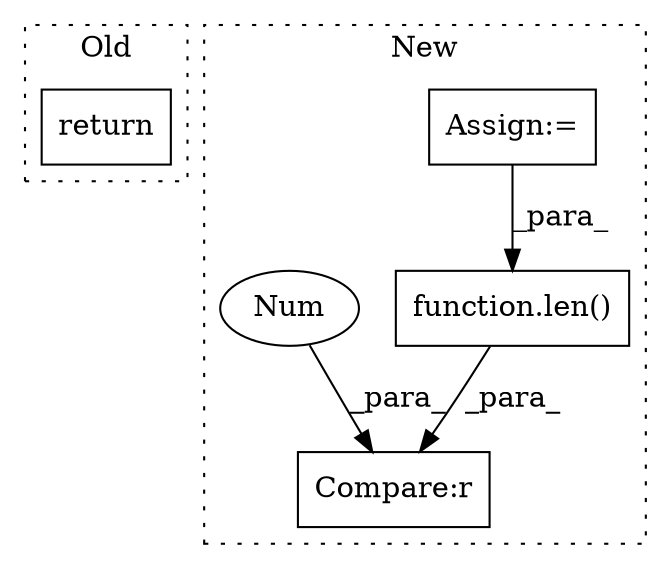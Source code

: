 digraph G {
subgraph cluster0 {
1 [label="return" a="93" s="3494" l="7" shape="box"];
label = "Old";
style="dotted";
}
subgraph cluster1 {
2 [label="function.len()" a="75" s="3464,3472" l="4,1" shape="box"];
3 [label="Assign:=" a="68" s="3323" l="3" shape="box"];
4 [label="Compare:r" a="40" s="3464" l="14" shape="box"];
5 [label="Num" a="76" s="3477" l="1" shape="ellipse"];
label = "New";
style="dotted";
}
2 -> 4 [label="_para_"];
3 -> 2 [label="_para_"];
5 -> 4 [label="_para_"];
}